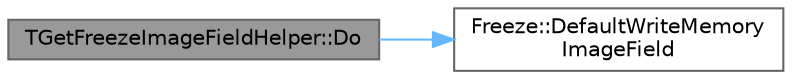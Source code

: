 digraph "TGetFreezeImageFieldHelper::Do"
{
 // INTERACTIVE_SVG=YES
 // LATEX_PDF_SIZE
  bgcolor="transparent";
  edge [fontname=Helvetica,fontsize=10,labelfontname=Helvetica,labelfontsize=10];
  node [fontname=Helvetica,fontsize=10,shape=box,height=0.2,width=0.4];
  rankdir="LR";
  Node1 [id="Node000001",label="TGetFreezeImageFieldHelper::Do",height=0.2,width=0.4,color="gray40", fillcolor="grey60", style="filled", fontcolor="black",tooltip=" "];
  Node1 -> Node2 [id="edge1_Node000001_Node000002",color="steelblue1",style="solid",tooltip=" "];
  Node2 [id="Node000002",label="Freeze::DefaultWriteMemory\lImageField",height=0.2,width=0.4,color="grey40", fillcolor="white", style="filled",URL="$d3/d60/namespaceFreeze.html#a159f9965efc4164055862873199865ad",tooltip=" "];
}
